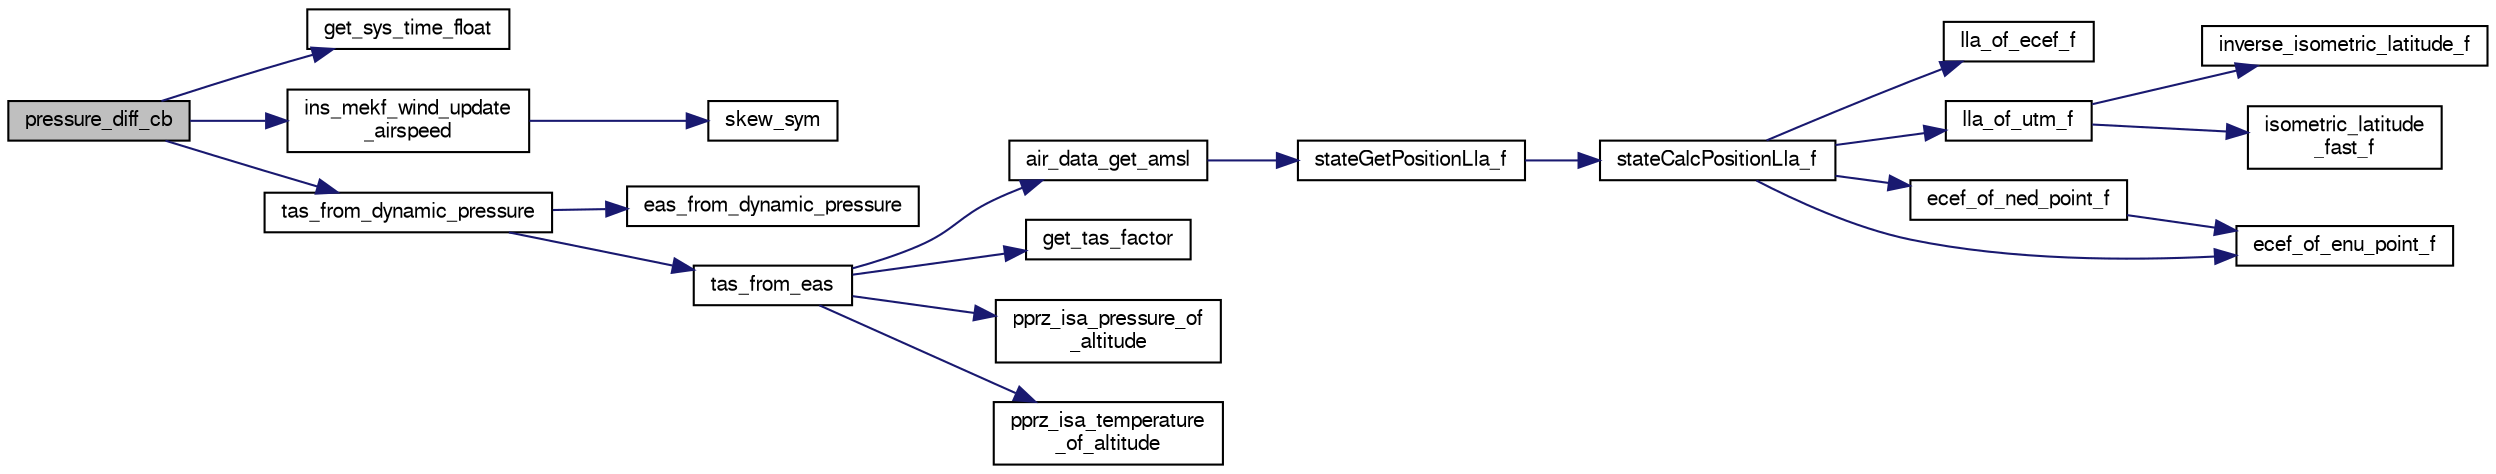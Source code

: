digraph "pressure_diff_cb"
{
  edge [fontname="FreeSans",fontsize="10",labelfontname="FreeSans",labelfontsize="10"];
  node [fontname="FreeSans",fontsize="10",shape=record];
  rankdir="LR";
  Node1 [label="pressure_diff_cb",height=0.2,width=0.4,color="black", fillcolor="grey75", style="filled", fontcolor="black"];
  Node1 -> Node2 [color="midnightblue",fontsize="10",style="solid",fontname="FreeSans"];
  Node2 [label="get_sys_time_float",height=0.2,width=0.4,color="black", fillcolor="white", style="filled",URL="$sys__time_8h.html#af486c2fb33d8d33645256a9970eb056e",tooltip="Get the time in seconds since startup. "];
  Node1 -> Node3 [color="midnightblue",fontsize="10",style="solid",fontname="FreeSans"];
  Node3 [label="ins_mekf_wind_update\l_airspeed",height=0.2,width=0.4,color="black", fillcolor="white", style="filled",URL="$ins__mekf__wind_8cpp.html#afdfdf88a99480e39d083b91293d5f59d"];
  Node3 -> Node4 [color="midnightblue",fontsize="10",style="solid",fontname="FreeSans"];
  Node4 [label="skew_sym",height=0.2,width=0.4,color="black", fillcolor="white", style="filled",URL="$ins__mekf__wind_8cpp.html#a848fccd24d6e38f96365250dace72258",tooltip="build skew symetric matrix from vector m = [ 0, -v(2), v(1) ] [ v(2), 0, -v(0) ] [ -v(1)..."];
  Node1 -> Node5 [color="midnightblue",fontsize="10",style="solid",fontname="FreeSans"];
  Node5 [label="tas_from_dynamic_pressure",height=0.2,width=0.4,color="black", fillcolor="white", style="filled",URL="$air__data_8c.html#a85b8f86ff925ba2d320b5d2e79f98d16",tooltip="Calculate true airspeed from dynamic pressure. "];
  Node5 -> Node6 [color="midnightblue",fontsize="10",style="solid",fontname="FreeSans"];
  Node6 [label="eas_from_dynamic_pressure",height=0.2,width=0.4,color="black", fillcolor="white", style="filled",URL="$air__data_8c.html#a0767fbd26611c68f1d1259567a6dfe50",tooltip="Calculate equivalent airspeed from dynamic pressure. "];
  Node5 -> Node7 [color="midnightblue",fontsize="10",style="solid",fontname="FreeSans"];
  Node7 [label="tas_from_eas",height=0.2,width=0.4,color="black", fillcolor="white", style="filled",URL="$air__data_8c.html#aecf73d89654409d574b551a23e3807ad",tooltip="Calculate true airspeed from equivalent airspeed. "];
  Node7 -> Node8 [color="midnightblue",fontsize="10",style="solid",fontname="FreeSans"];
  Node8 [label="air_data_get_amsl",height=0.2,width=0.4,color="black", fillcolor="white", style="filled",URL="$air__data_8c.html#a4691b05fed5487ddf708464110926d4d",tooltip="Return AMSL (altitude AboveSeaLevel). "];
  Node8 -> Node9 [color="midnightblue",fontsize="10",style="solid",fontname="FreeSans"];
  Node9 [label="stateGetPositionLla_f",height=0.2,width=0.4,color="black", fillcolor="white", style="filled",URL="$group__state__position.html#gabd04faa28d1792450eaa4a3f22066055",tooltip="Get position in LLA coordinates (float). "];
  Node9 -> Node10 [color="midnightblue",fontsize="10",style="solid",fontname="FreeSans"];
  Node10 [label="stateCalcPositionLla_f",height=0.2,width=0.4,color="black", fillcolor="white", style="filled",URL="$group__state__position.html#gaac3f376669ccf9575fb91e78ae4954f7"];
  Node10 -> Node11 [color="midnightblue",fontsize="10",style="solid",fontname="FreeSans"];
  Node11 [label="lla_of_ecef_f",height=0.2,width=0.4,color="black", fillcolor="white", style="filled",URL="$pprz__geodetic__float_8c.html#adecd186d51b41b09f0cad928c0d2f68e"];
  Node10 -> Node12 [color="midnightblue",fontsize="10",style="solid",fontname="FreeSans"];
  Node12 [label="lla_of_utm_f",height=0.2,width=0.4,color="black", fillcolor="white", style="filled",URL="$pprz__geodetic__float_8c.html#a30c2e47ec9a898079c04e8b08496b455"];
  Node12 -> Node13 [color="midnightblue",fontsize="10",style="solid",fontname="FreeSans"];
  Node13 [label="inverse_isometric_latitude_f",height=0.2,width=0.4,color="black", fillcolor="white", style="filled",URL="$pprz__geodetic__float_8c.html#a28b6e05c87f50f1e5290e36407095fb6"];
  Node12 -> Node14 [color="midnightblue",fontsize="10",style="solid",fontname="FreeSans"];
  Node14 [label="isometric_latitude\l_fast_f",height=0.2,width=0.4,color="black", fillcolor="white", style="filled",URL="$pprz__geodetic__float_8c.html#a21ea1b369f7d4abd984fb89c488dde24"];
  Node10 -> Node15 [color="midnightblue",fontsize="10",style="solid",fontname="FreeSans"];
  Node15 [label="ecef_of_ned_point_f",height=0.2,width=0.4,color="black", fillcolor="white", style="filled",URL="$pprz__geodetic__float_8c.html#a9703caac26c4b1272c010037fd661956"];
  Node15 -> Node16 [color="midnightblue",fontsize="10",style="solid",fontname="FreeSans"];
  Node16 [label="ecef_of_enu_point_f",height=0.2,width=0.4,color="black", fillcolor="white", style="filled",URL="$pprz__geodetic__float_8c.html#a197187e7b04018beddfcd6a7a4ab3972"];
  Node10 -> Node16 [color="midnightblue",fontsize="10",style="solid",fontname="FreeSans"];
  Node7 -> Node17 [color="midnightblue",fontsize="10",style="solid",fontname="FreeSans"];
  Node17 [label="get_tas_factor",height=0.2,width=0.4,color="black", fillcolor="white", style="filled",URL="$air__data_8c.html#ae9803888a95a6268efcb76c8adc5cff4",tooltip="Calculate true airspeed (TAS) factor. "];
  Node7 -> Node18 [color="midnightblue",fontsize="10",style="solid",fontname="FreeSans"];
  Node18 [label="pprz_isa_pressure_of\l_altitude",height=0.2,width=0.4,color="black", fillcolor="white", style="filled",URL="$group__math__isa.html#ga64a5320121c2e4fcd276a8434fa18c7b",tooltip="Get pressure in Pa from absolute altitude (using simplified equation). "];
  Node7 -> Node19 [color="midnightblue",fontsize="10",style="solid",fontname="FreeSans"];
  Node19 [label="pprz_isa_temperature\l_of_altitude",height=0.2,width=0.4,color="black", fillcolor="white", style="filled",URL="$group__math__isa.html#ga889c38e2942d13f6bd92deeb331f63a0",tooltip="Get ISA temperature from a MSL altitude. "];
}
